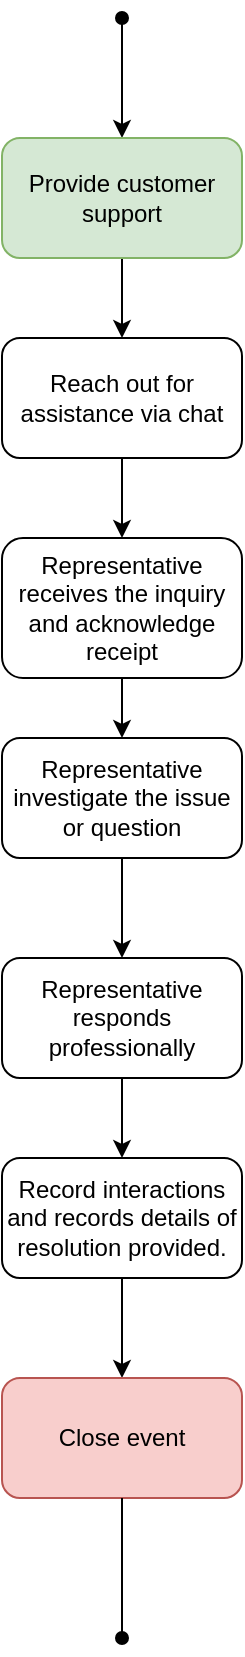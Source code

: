 <mxfile version="21.6.8" type="device">
  <diagram name="Page-1" id="WTHKpDpfXnv-VWbj-I8-">
    <mxGraphModel dx="488" dy="1802" grid="1" gridSize="10" guides="1" tooltips="1" connect="1" arrows="1" fold="1" page="1" pageScale="1" pageWidth="850" pageHeight="1100" math="0" shadow="0">
      <root>
        <mxCell id="0" />
        <mxCell id="1" parent="0" />
        <mxCell id="t4DR1Jp5XmDNIPi-3Gqm-1" value="" style="endArrow=classic;html=1;rounded=0;startArrow=oval;startFill=1;entryX=0.5;entryY=0;entryDx=0;entryDy=0;" edge="1" parent="1" target="t4DR1Jp5XmDNIPi-3Gqm-3">
          <mxGeometry width="50" height="50" relative="1" as="geometry">
            <mxPoint x="550" y="-1000" as="sourcePoint" />
            <mxPoint x="550" y="-940" as="targetPoint" />
          </mxGeometry>
        </mxCell>
        <mxCell id="t4DR1Jp5XmDNIPi-3Gqm-2" value="" style="edgeStyle=orthogonalEdgeStyle;rounded=0;orthogonalLoop=1;jettySize=auto;html=1;" edge="1" parent="1" source="t4DR1Jp5XmDNIPi-3Gqm-3" target="t4DR1Jp5XmDNIPi-3Gqm-5">
          <mxGeometry relative="1" as="geometry" />
        </mxCell>
        <mxCell id="t4DR1Jp5XmDNIPi-3Gqm-3" value="Provide customer support" style="rounded=1;whiteSpace=wrap;html=1;fillColor=#d5e8d4;strokeColor=#82b366;" vertex="1" parent="1">
          <mxGeometry x="490" y="-940" width="120" height="60" as="geometry" />
        </mxCell>
        <mxCell id="t4DR1Jp5XmDNIPi-3Gqm-4" value="" style="edgeStyle=orthogonalEdgeStyle;rounded=0;orthogonalLoop=1;jettySize=auto;html=1;" edge="1" parent="1" source="t4DR1Jp5XmDNIPi-3Gqm-5" target="t4DR1Jp5XmDNIPi-3Gqm-7">
          <mxGeometry relative="1" as="geometry" />
        </mxCell>
        <mxCell id="t4DR1Jp5XmDNIPi-3Gqm-5" value="Reach out for assistance via chat" style="rounded=1;whiteSpace=wrap;html=1;" vertex="1" parent="1">
          <mxGeometry x="490" y="-840" width="120" height="60" as="geometry" />
        </mxCell>
        <mxCell id="t4DR1Jp5XmDNIPi-3Gqm-6" value="" style="edgeStyle=orthogonalEdgeStyle;rounded=0;orthogonalLoop=1;jettySize=auto;html=1;" edge="1" parent="1" source="t4DR1Jp5XmDNIPi-3Gqm-7" target="t4DR1Jp5XmDNIPi-3Gqm-9">
          <mxGeometry relative="1" as="geometry" />
        </mxCell>
        <mxCell id="t4DR1Jp5XmDNIPi-3Gqm-7" value="Representative receives the inquiry and acknowledge receipt" style="rounded=1;whiteSpace=wrap;html=1;" vertex="1" parent="1">
          <mxGeometry x="490" y="-740" width="120" height="70" as="geometry" />
        </mxCell>
        <mxCell id="t4DR1Jp5XmDNIPi-3Gqm-8" value="" style="edgeStyle=orthogonalEdgeStyle;rounded=0;orthogonalLoop=1;jettySize=auto;html=1;" edge="1" parent="1" source="t4DR1Jp5XmDNIPi-3Gqm-9" target="t4DR1Jp5XmDNIPi-3Gqm-11">
          <mxGeometry relative="1" as="geometry" />
        </mxCell>
        <mxCell id="t4DR1Jp5XmDNIPi-3Gqm-9" value="Representative investigate the issue or question" style="rounded=1;whiteSpace=wrap;html=1;" vertex="1" parent="1">
          <mxGeometry x="490" y="-640" width="120" height="60" as="geometry" />
        </mxCell>
        <mxCell id="t4DR1Jp5XmDNIPi-3Gqm-10" value="" style="edgeStyle=orthogonalEdgeStyle;rounded=0;orthogonalLoop=1;jettySize=auto;html=1;" edge="1" parent="1" source="t4DR1Jp5XmDNIPi-3Gqm-11" target="t4DR1Jp5XmDNIPi-3Gqm-13">
          <mxGeometry relative="1" as="geometry" />
        </mxCell>
        <mxCell id="t4DR1Jp5XmDNIPi-3Gqm-11" value="Representative responds professionally" style="rounded=1;whiteSpace=wrap;html=1;" vertex="1" parent="1">
          <mxGeometry x="490" y="-530" width="120" height="60" as="geometry" />
        </mxCell>
        <mxCell id="t4DR1Jp5XmDNIPi-3Gqm-12" value="" style="edgeStyle=orthogonalEdgeStyle;rounded=0;orthogonalLoop=1;jettySize=auto;html=1;" edge="1" parent="1" source="t4DR1Jp5XmDNIPi-3Gqm-13" target="t4DR1Jp5XmDNIPi-3Gqm-14">
          <mxGeometry relative="1" as="geometry" />
        </mxCell>
        <mxCell id="t4DR1Jp5XmDNIPi-3Gqm-13" value="Record interactions and records details of resolution provided." style="rounded=1;whiteSpace=wrap;html=1;" vertex="1" parent="1">
          <mxGeometry x="490" y="-430" width="120" height="60" as="geometry" />
        </mxCell>
        <mxCell id="t4DR1Jp5XmDNIPi-3Gqm-14" value="Close event" style="rounded=1;whiteSpace=wrap;html=1;fillColor=#f8cecc;strokeColor=#b85450;" vertex="1" parent="1">
          <mxGeometry x="490" y="-320" width="120" height="60" as="geometry" />
        </mxCell>
        <mxCell id="t4DR1Jp5XmDNIPi-3Gqm-15" value="" style="endArrow=oval;html=1;rounded=0;exitX=0.5;exitY=1;exitDx=0;exitDy=0;endFill=1;" edge="1" parent="1" source="t4DR1Jp5XmDNIPi-3Gqm-14">
          <mxGeometry width="50" height="50" relative="1" as="geometry">
            <mxPoint x="560" y="-160" as="sourcePoint" />
            <mxPoint x="550" y="-190" as="targetPoint" />
          </mxGeometry>
        </mxCell>
      </root>
    </mxGraphModel>
  </diagram>
</mxfile>

